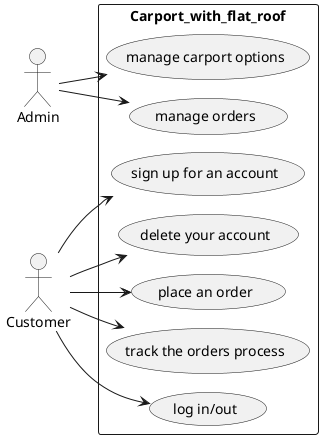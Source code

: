 @startuml
!pragma layout smetana

left to right direction

actor Admin
actor Customer

rectangle Carport_with_flat_roof{
  Admin --> (manage carport options)
  Admin --> (manage orders)

  Customer --> (sign up for an account)
  Customer --> (delete your account)
  Customer --> (place an order)
  Customer --> (track the orders process)
  Customer --> (log in/out)
}
@enduml